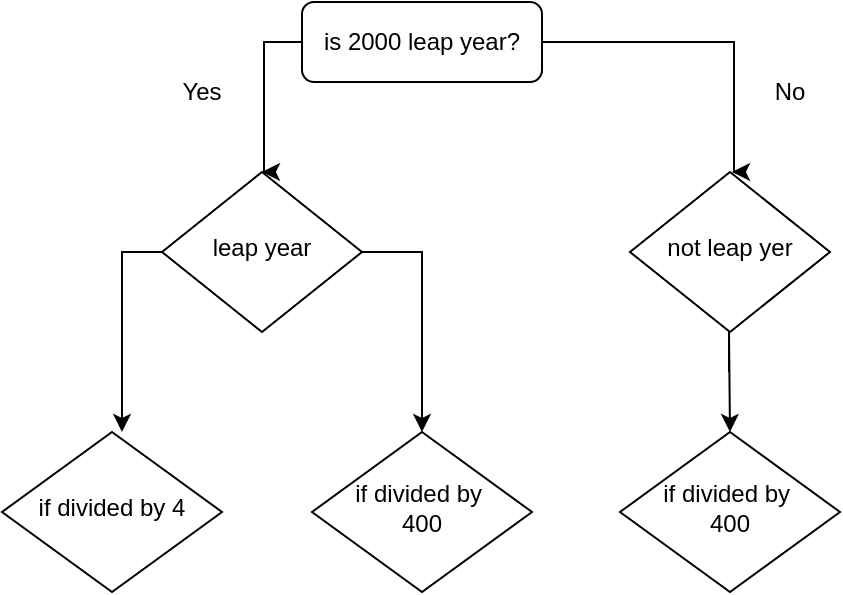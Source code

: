 <mxfile version="24.7.17">
  <diagram id="C5RBs43oDa-KdzZeNtuy" name="Page-1">
    <mxGraphModel dx="1434" dy="744" grid="1" gridSize="10" guides="1" tooltips="1" connect="1" arrows="1" fold="1" page="1" pageScale="1" pageWidth="827" pageHeight="1169" math="0" shadow="0">
      <root>
        <mxCell id="WIyWlLk6GJQsqaUBKTNV-0" />
        <mxCell id="WIyWlLk6GJQsqaUBKTNV-1" parent="WIyWlLk6GJQsqaUBKTNV-0" />
        <mxCell id="WIyWlLk6GJQsqaUBKTNV-2" value="" style="rounded=0;html=1;jettySize=auto;orthogonalLoop=1;fontSize=11;endArrow=block;endFill=0;endSize=8;strokeWidth=1;shadow=0;labelBackgroundColor=none;edgeStyle=orthogonalEdgeStyle;" parent="WIyWlLk6GJQsqaUBKTNV-1" target="WIyWlLk6GJQsqaUBKTNV-6" edge="1">
          <mxGeometry relative="1" as="geometry">
            <mxPoint x="220" y="140" as="sourcePoint" />
            <Array as="points">
              <mxPoint x="220" y="160" />
              <mxPoint x="220" y="160" />
            </Array>
          </mxGeometry>
        </mxCell>
        <mxCell id="WIyWlLk6GJQsqaUBKTNV-4" value="Yes" style="rounded=0;html=1;jettySize=auto;orthogonalLoop=1;fontSize=11;endArrow=block;endFill=0;endSize=8;strokeWidth=1;shadow=0;labelBackgroundColor=none;edgeStyle=orthogonalEdgeStyle;" parent="WIyWlLk6GJQsqaUBKTNV-1" source="WIyWlLk6GJQsqaUBKTNV-6" edge="1">
          <mxGeometry x="-1" y="-100" relative="1" as="geometry">
            <mxPoint x="75" y="-96" as="offset" />
            <mxPoint x="220" y="290" as="targetPoint" />
            <Array as="points">
              <mxPoint x="225" y="280" />
              <mxPoint x="220" y="280" />
            </Array>
          </mxGeometry>
        </mxCell>
        <mxCell id="WIyWlLk6GJQsqaUBKTNV-8" value="No" style="rounded=0;html=1;jettySize=auto;orthogonalLoop=1;fontSize=11;endArrow=block;endFill=0;endSize=8;strokeWidth=1;shadow=0;labelBackgroundColor=none;edgeStyle=orthogonalEdgeStyle;" parent="WIyWlLk6GJQsqaUBKTNV-1" source="WIyWlLk6GJQsqaUBKTNV-10" edge="1">
          <mxGeometry x="1" y="264" relative="1" as="geometry">
            <mxPoint x="-104" y="210" as="offset" />
            <mxPoint x="220" y="430" as="targetPoint" />
          </mxGeometry>
        </mxCell>
        <mxCell id="qGWVGcgHk10AqaNy5jty-12" value="" style="edgeStyle=orthogonalEdgeStyle;rounded=0;orthogonalLoop=1;jettySize=auto;html=1;exitX=0;exitY=0.5;exitDx=0;exitDy=0;" edge="1" parent="WIyWlLk6GJQsqaUBKTNV-1" source="qGWVGcgHk10AqaNy5jty-10">
          <mxGeometry relative="1" as="geometry">
            <mxPoint x="230" y="280" as="sourcePoint" />
            <mxPoint x="280" y="345" as="targetPoint" />
            <Array as="points">
              <mxPoint x="281" y="280" />
            </Array>
          </mxGeometry>
        </mxCell>
        <mxCell id="qGWVGcgHk10AqaNy5jty-10" value="is 2000 leap year?" style="rounded=1;whiteSpace=wrap;html=1;fontSize=12;glass=0;strokeWidth=1;shadow=0;" vertex="1" parent="WIyWlLk6GJQsqaUBKTNV-1">
          <mxGeometry x="300" y="260" width="120" height="40" as="geometry" />
        </mxCell>
        <mxCell id="qGWVGcgHk10AqaNy5jty-13" value="leap year" style="rhombus;whiteSpace=wrap;html=1;shadow=0;fontFamily=Helvetica;fontSize=12;align=center;strokeWidth=1;spacing=6;spacingTop=-4;" vertex="1" parent="WIyWlLk6GJQsqaUBKTNV-1">
          <mxGeometry x="230" y="345" width="100" height="80" as="geometry" />
        </mxCell>
        <mxCell id="qGWVGcgHk10AqaNy5jty-14" value="not leap yer" style="rhombus;whiteSpace=wrap;html=1;shadow=0;fontFamily=Helvetica;fontSize=12;align=center;strokeWidth=1;spacing=6;spacingTop=-4;" vertex="1" parent="WIyWlLk6GJQsqaUBKTNV-1">
          <mxGeometry x="464" y="345" width="100" height="80" as="geometry" />
        </mxCell>
        <mxCell id="qGWVGcgHk10AqaNy5jty-18" value="if divided by 4" style="rhombus;whiteSpace=wrap;html=1;shadow=0;fontFamily=Helvetica;fontSize=12;align=center;strokeWidth=1;spacing=6;spacingTop=-4;" vertex="1" parent="WIyWlLk6GJQsqaUBKTNV-1">
          <mxGeometry x="150" y="475" width="110" height="80" as="geometry" />
        </mxCell>
        <mxCell id="qGWVGcgHk10AqaNy5jty-19" value="if divided by&amp;nbsp;&lt;div&gt;400&lt;/div&gt;" style="rhombus;whiteSpace=wrap;html=1;shadow=0;fontFamily=Helvetica;fontSize=12;align=center;strokeWidth=1;spacing=6;spacingTop=-4;" vertex="1" parent="WIyWlLk6GJQsqaUBKTNV-1">
          <mxGeometry x="305" y="475" width="110" height="80" as="geometry" />
        </mxCell>
        <mxCell id="qGWVGcgHk10AqaNy5jty-23" value="if divided by&amp;nbsp;&lt;div&gt;400&lt;/div&gt;" style="rhombus;whiteSpace=wrap;html=1;shadow=0;fontFamily=Helvetica;fontSize=12;align=center;strokeWidth=1;spacing=6;spacingTop=-4;" vertex="1" parent="WIyWlLk6GJQsqaUBKTNV-1">
          <mxGeometry x="459" y="475" width="110" height="80" as="geometry" />
        </mxCell>
        <mxCell id="qGWVGcgHk10AqaNy5jty-24" value="" style="edgeStyle=orthogonalEdgeStyle;rounded=0;orthogonalLoop=1;jettySize=auto;html=1;exitX=1;exitY=0.5;exitDx=0;exitDy=0;" edge="1" parent="WIyWlLk6GJQsqaUBKTNV-1" source="qGWVGcgHk10AqaNy5jty-10">
          <mxGeometry relative="1" as="geometry">
            <mxPoint x="500" y="280" as="sourcePoint" />
            <mxPoint x="515" y="345" as="targetPoint" />
            <Array as="points">
              <mxPoint x="516" y="280" />
            </Array>
          </mxGeometry>
        </mxCell>
        <mxCell id="qGWVGcgHk10AqaNy5jty-26" value="" style="edgeStyle=orthogonalEdgeStyle;rounded=0;orthogonalLoop=1;jettySize=auto;html=1;" edge="1" parent="WIyWlLk6GJQsqaUBKTNV-1" source="qGWVGcgHk10AqaNy5jty-13">
          <mxGeometry relative="1" as="geometry">
            <mxPoint x="210" y="375" as="sourcePoint" />
            <mxPoint x="210" y="475" as="targetPoint" />
            <Array as="points">
              <mxPoint x="210" y="385" />
            </Array>
          </mxGeometry>
        </mxCell>
        <mxCell id="qGWVGcgHk10AqaNy5jty-27" value="" style="edgeStyle=orthogonalEdgeStyle;rounded=0;orthogonalLoop=1;jettySize=auto;html=1;exitX=1;exitY=0.5;exitDx=0;exitDy=0;" edge="1" parent="WIyWlLk6GJQsqaUBKTNV-1" source="qGWVGcgHk10AqaNy5jty-13">
          <mxGeometry relative="1" as="geometry">
            <mxPoint x="380" y="385" as="sourcePoint" />
            <mxPoint x="360" y="475" as="targetPoint" />
            <Array as="points">
              <mxPoint x="360" y="385" />
            </Array>
          </mxGeometry>
        </mxCell>
        <mxCell id="qGWVGcgHk10AqaNy5jty-28" value="" style="edgeStyle=orthogonalEdgeStyle;rounded=0;orthogonalLoop=1;jettySize=auto;html=1;" edge="1" parent="WIyWlLk6GJQsqaUBKTNV-1">
          <mxGeometry relative="1" as="geometry">
            <mxPoint x="513.5" y="445" as="sourcePoint" />
            <mxPoint x="514" y="475" as="targetPoint" />
            <Array as="points">
              <mxPoint x="513.5" y="425" />
            </Array>
          </mxGeometry>
        </mxCell>
        <UserObject label="No&lt;div&gt;&lt;br&gt;&lt;/div&gt;" placeholders="1" name="Variable" id="qGWVGcgHk10AqaNy5jty-30">
          <mxCell style="text;html=1;strokeColor=none;fillColor=none;align=center;verticalAlign=middle;whiteSpace=wrap;overflow=hidden;" vertex="1" parent="WIyWlLk6GJQsqaUBKTNV-1">
            <mxGeometry x="524" y="295" width="40" height="20" as="geometry" />
          </mxCell>
        </UserObject>
        <UserObject label="Yes&lt;div&gt;&lt;br&gt;&lt;/div&gt;" placeholders="1" name="Variable" id="qGWVGcgHk10AqaNy5jty-31">
          <mxCell style="text;html=1;strokeColor=none;fillColor=none;align=center;verticalAlign=middle;whiteSpace=wrap;overflow=hidden;" vertex="1" parent="WIyWlLk6GJQsqaUBKTNV-1">
            <mxGeometry x="230" y="295" width="40" height="20" as="geometry" />
          </mxCell>
        </UserObject>
      </root>
    </mxGraphModel>
  </diagram>
</mxfile>
